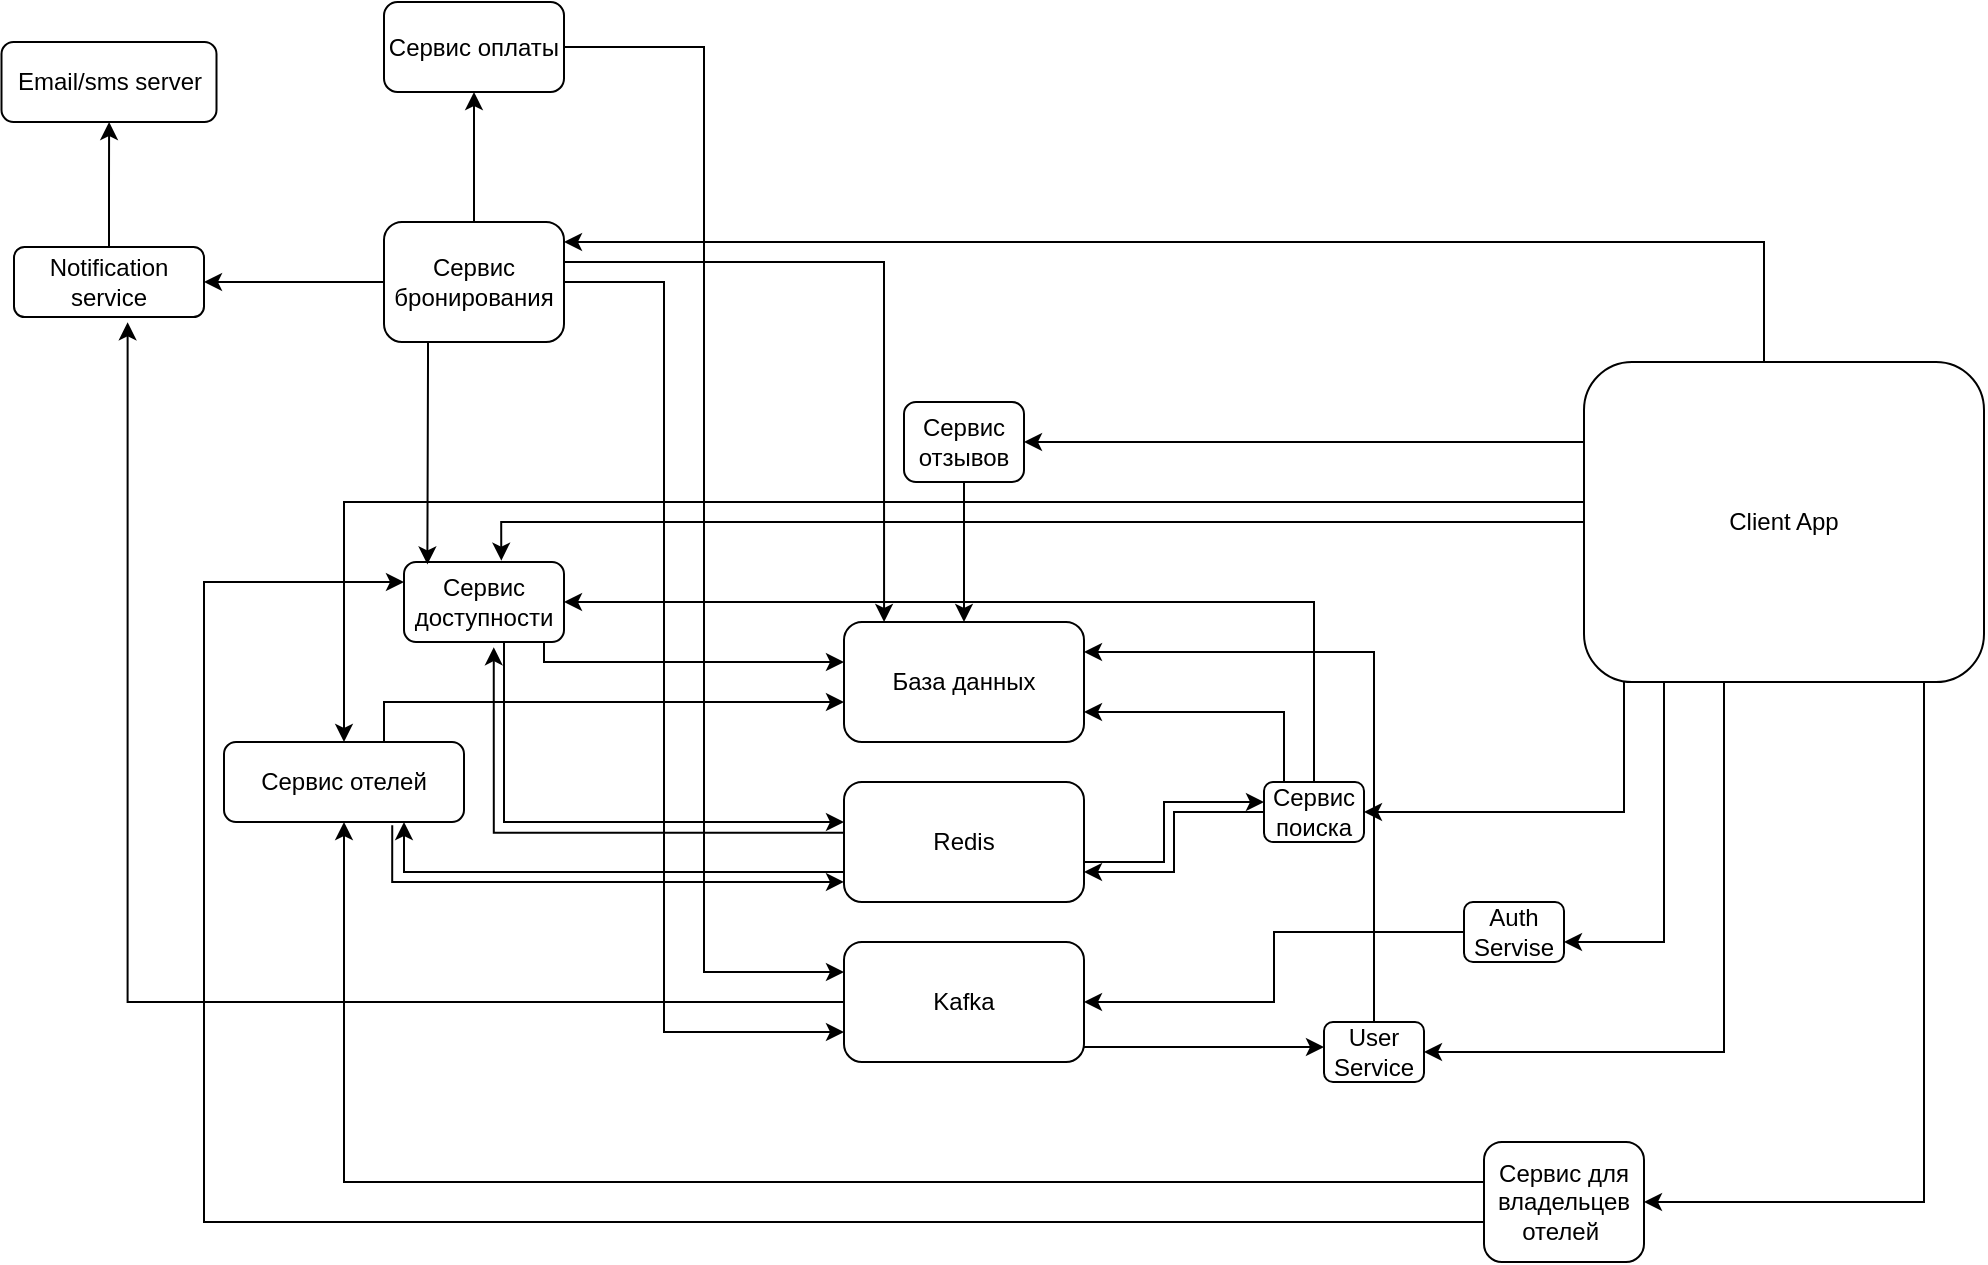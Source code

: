 <mxfile version="28.1.1">
  <diagram name="Страница — 1" id="a3htKkgv7QWmoJuDZnd7">
    <mxGraphModel dx="2318" dy="1894" grid="1" gridSize="10" guides="1" tooltips="1" connect="1" arrows="1" fold="1" page="1" pageScale="1" pageWidth="827" pageHeight="1169" math="0" shadow="0">
      <root>
        <mxCell id="0" />
        <mxCell id="1" parent="0" />
        <mxCell id="G-7UsdKwg1Rleg6v27qU-10" value="" style="edgeStyle=orthogonalEdgeStyle;rounded=0;orthogonalLoop=1;jettySize=auto;html=1;" parent="1" source="G-7UsdKwg1Rleg6v27qU-1" target="G-7UsdKwg1Rleg6v27qU-9" edge="1">
          <mxGeometry relative="1" as="geometry">
            <Array as="points">
              <mxPoint x="110" y="-60" />
            </Array>
          </mxGeometry>
        </mxCell>
        <mxCell id="G-7UsdKwg1Rleg6v27qU-12" value="" style="edgeStyle=orthogonalEdgeStyle;rounded=0;orthogonalLoop=1;jettySize=auto;html=1;" parent="1" source="G-7UsdKwg1Rleg6v27qU-1" target="G-7UsdKwg1Rleg6v27qU-11" edge="1">
          <mxGeometry relative="1" as="geometry">
            <Array as="points">
              <mxPoint x="40" y="225" />
            </Array>
          </mxGeometry>
        </mxCell>
        <mxCell id="G-7UsdKwg1Rleg6v27qU-14" value="" style="edgeStyle=orthogonalEdgeStyle;rounded=0;orthogonalLoop=1;jettySize=auto;html=1;" parent="1" source="G-7UsdKwg1Rleg6v27qU-1" target="G-7UsdKwg1Rleg6v27qU-13" edge="1">
          <mxGeometry relative="1" as="geometry">
            <Array as="points">
              <mxPoint x="60" y="290" />
            </Array>
          </mxGeometry>
        </mxCell>
        <mxCell id="G-7UsdKwg1Rleg6v27qU-23" value="" style="edgeStyle=orthogonalEdgeStyle;rounded=0;orthogonalLoop=1;jettySize=auto;html=1;" parent="1" source="G-7UsdKwg1Rleg6v27qU-1" target="G-7UsdKwg1Rleg6v27qU-22" edge="1">
          <mxGeometry relative="1" as="geometry">
            <Array as="points">
              <mxPoint x="90" y="220" />
              <mxPoint x="90" y="220" />
            </Array>
          </mxGeometry>
        </mxCell>
        <mxCell id="G-7UsdKwg1Rleg6v27qU-29" value="" style="edgeStyle=orthogonalEdgeStyle;rounded=0;orthogonalLoop=1;jettySize=auto;html=1;" parent="1" source="G-7UsdKwg1Rleg6v27qU-1" target="G-7UsdKwg1Rleg6v27qU-28" edge="1">
          <mxGeometry relative="1" as="geometry">
            <Array as="points">
              <mxPoint x="190" y="420" />
            </Array>
          </mxGeometry>
        </mxCell>
        <mxCell id="G-7UsdKwg1Rleg6v27qU-46" value="" style="edgeStyle=orthogonalEdgeStyle;rounded=0;orthogonalLoop=1;jettySize=auto;html=1;" parent="1" source="G-7UsdKwg1Rleg6v27qU-1" target="G-7UsdKwg1Rleg6v27qU-45" edge="1">
          <mxGeometry relative="1" as="geometry">
            <Array as="points">
              <mxPoint x="-600" y="70" />
            </Array>
          </mxGeometry>
        </mxCell>
        <mxCell id="G-7UsdKwg1Rleg6v27qU-63" value="" style="edgeStyle=orthogonalEdgeStyle;rounded=0;orthogonalLoop=1;jettySize=auto;html=1;exitX=0;exitY=0.25;exitDx=0;exitDy=0;" parent="1" source="G-7UsdKwg1Rleg6v27qU-1" target="G-7UsdKwg1Rleg6v27qU-62" edge="1">
          <mxGeometry relative="1" as="geometry" />
        </mxCell>
        <mxCell id="G-7UsdKwg1Rleg6v27qU-1" value="Client App" style="rounded=1;whiteSpace=wrap;html=1;" parent="1" vertex="1">
          <mxGeometry x="20" width="200" height="160" as="geometry" />
        </mxCell>
        <mxCell id="G-7UsdKwg1Rleg6v27qU-74" value="" style="edgeStyle=orthogonalEdgeStyle;rounded=0;orthogonalLoop=1;jettySize=auto;html=1;" parent="1" source="G-7UsdKwg1Rleg6v27qU-9" target="G-7UsdKwg1Rleg6v27qU-73" edge="1">
          <mxGeometry relative="1" as="geometry" />
        </mxCell>
        <mxCell id="G-7UsdKwg1Rleg6v27qU-78" value="" style="edgeStyle=orthogonalEdgeStyle;rounded=0;orthogonalLoop=1;jettySize=auto;html=1;" parent="1" source="G-7UsdKwg1Rleg6v27qU-9" target="G-7UsdKwg1Rleg6v27qU-77" edge="1">
          <mxGeometry relative="1" as="geometry">
            <Array as="points">
              <mxPoint x="-610" y="-40" />
              <mxPoint x="-610" y="-40" />
            </Array>
          </mxGeometry>
        </mxCell>
        <mxCell id="G-7UsdKwg1Rleg6v27qU-87" style="edgeStyle=orthogonalEdgeStyle;rounded=0;orthogonalLoop=1;jettySize=auto;html=1;entryX=0;entryY=0.75;entryDx=0;entryDy=0;" parent="1" source="G-7UsdKwg1Rleg6v27qU-9" target="G-7UsdKwg1Rleg6v27qU-33" edge="1">
          <mxGeometry relative="1" as="geometry">
            <Array as="points">
              <mxPoint x="-440" y="-40" />
              <mxPoint x="-440" y="335" />
            </Array>
          </mxGeometry>
        </mxCell>
        <mxCell id="G-7UsdKwg1Rleg6v27qU-9" value="Сервис бронирования" style="rounded=1;whiteSpace=wrap;html=1;" parent="1" vertex="1">
          <mxGeometry x="-580" y="-70" width="90" height="60" as="geometry" />
        </mxCell>
        <mxCell id="G-7UsdKwg1Rleg6v27qU-65" style="edgeStyle=orthogonalEdgeStyle;rounded=0;orthogonalLoop=1;jettySize=auto;html=1;entryX=1;entryY=0.75;entryDx=0;entryDy=0;" parent="1" source="G-7UsdKwg1Rleg6v27qU-11" target="G-7UsdKwg1Rleg6v27qU-54" edge="1">
          <mxGeometry relative="1" as="geometry" />
        </mxCell>
        <mxCell id="G-7UsdKwg1Rleg6v27qU-67" style="edgeStyle=orthogonalEdgeStyle;rounded=0;orthogonalLoop=1;jettySize=auto;html=1;entryX=1;entryY=0.75;entryDx=0;entryDy=0;" parent="1" source="G-7UsdKwg1Rleg6v27qU-11" target="G-7UsdKwg1Rleg6v27qU-49" edge="1">
          <mxGeometry relative="1" as="geometry">
            <Array as="points">
              <mxPoint x="-130" y="175" />
            </Array>
          </mxGeometry>
        </mxCell>
        <mxCell id="G-7UsdKwg1Rleg6v27qU-68" style="edgeStyle=orthogonalEdgeStyle;rounded=0;orthogonalLoop=1;jettySize=auto;html=1;entryX=1;entryY=0.5;entryDx=0;entryDy=0;" parent="1" source="G-7UsdKwg1Rleg6v27qU-11" target="G-7UsdKwg1Rleg6v27qU-51" edge="1">
          <mxGeometry relative="1" as="geometry">
            <Array as="points">
              <mxPoint x="-115" y="120" />
            </Array>
          </mxGeometry>
        </mxCell>
        <mxCell id="G-7UsdKwg1Rleg6v27qU-11" value="Сервис поиска" style="whiteSpace=wrap;html=1;rounded=1;" parent="1" vertex="1">
          <mxGeometry x="-140" y="210" width="50" height="30" as="geometry" />
        </mxCell>
        <mxCell id="G-7UsdKwg1Rleg6v27qU-34" value="" style="edgeStyle=orthogonalEdgeStyle;rounded=0;orthogonalLoop=1;jettySize=auto;html=1;" parent="1" source="G-7UsdKwg1Rleg6v27qU-13" target="G-7UsdKwg1Rleg6v27qU-33" edge="1">
          <mxGeometry relative="1" as="geometry" />
        </mxCell>
        <mxCell id="G-7UsdKwg1Rleg6v27qU-13" value="Auth Servise" style="whiteSpace=wrap;html=1;rounded=1;" parent="1" vertex="1">
          <mxGeometry x="-40" y="270" width="50" height="30" as="geometry" />
        </mxCell>
        <mxCell id="G-7UsdKwg1Rleg6v27qU-85" style="edgeStyle=orthogonalEdgeStyle;rounded=0;orthogonalLoop=1;jettySize=auto;html=1;entryX=1;entryY=0.25;entryDx=0;entryDy=0;" parent="1" source="G-7UsdKwg1Rleg6v27qU-22" target="G-7UsdKwg1Rleg6v27qU-49" edge="1">
          <mxGeometry relative="1" as="geometry">
            <Array as="points">
              <mxPoint x="-85" y="145" />
            </Array>
          </mxGeometry>
        </mxCell>
        <mxCell id="G-7UsdKwg1Rleg6v27qU-22" value="User Service" style="whiteSpace=wrap;html=1;rounded=1;" parent="1" vertex="1">
          <mxGeometry x="-110" y="330" width="50" height="30" as="geometry" />
        </mxCell>
        <mxCell id="G-7UsdKwg1Rleg6v27qU-84" style="edgeStyle=orthogonalEdgeStyle;rounded=0;orthogonalLoop=1;jettySize=auto;html=1;entryX=0.5;entryY=1;entryDx=0;entryDy=0;" parent="1" source="G-7UsdKwg1Rleg6v27qU-28" target="G-7UsdKwg1Rleg6v27qU-45" edge="1">
          <mxGeometry relative="1" as="geometry">
            <Array as="points">
              <mxPoint x="-600" y="410" />
            </Array>
          </mxGeometry>
        </mxCell>
        <mxCell id="0ggNCePp_IFXfSEIuwgV-1" style="edgeStyle=orthogonalEdgeStyle;rounded=0;orthogonalLoop=1;jettySize=auto;html=1;entryX=0;entryY=0.25;entryDx=0;entryDy=0;" edge="1" parent="1" source="G-7UsdKwg1Rleg6v27qU-28" target="G-7UsdKwg1Rleg6v27qU-51">
          <mxGeometry relative="1" as="geometry">
            <Array as="points">
              <mxPoint x="-670" y="430" />
              <mxPoint x="-670" y="110" />
            </Array>
          </mxGeometry>
        </mxCell>
        <mxCell id="G-7UsdKwg1Rleg6v27qU-28" value="Сервис для владельцев отелей&amp;nbsp;" style="whiteSpace=wrap;html=1;rounded=1;" parent="1" vertex="1">
          <mxGeometry x="-30" y="390" width="80" height="60" as="geometry" />
        </mxCell>
        <mxCell id="G-7UsdKwg1Rleg6v27qU-44" style="edgeStyle=orthogonalEdgeStyle;rounded=0;orthogonalLoop=1;jettySize=auto;html=1;entryX=0;entryY=0.75;entryDx=0;entryDy=0;" parent="1" edge="1">
          <mxGeometry relative="1" as="geometry">
            <mxPoint x="-250" y="340" as="sourcePoint" />
            <mxPoint x="-110" y="342.5" as="targetPoint" />
            <Array as="points">
              <mxPoint x="-250" y="342" />
            </Array>
          </mxGeometry>
        </mxCell>
        <mxCell id="G-7UsdKwg1Rleg6v27qU-33" value="Kafka" style="whiteSpace=wrap;html=1;rounded=1;" parent="1" vertex="1">
          <mxGeometry x="-350" y="290" width="120" height="60" as="geometry" />
        </mxCell>
        <mxCell id="G-7UsdKwg1Rleg6v27qU-50" value="" style="edgeStyle=orthogonalEdgeStyle;rounded=0;orthogonalLoop=1;jettySize=auto;html=1;" parent="1" source="G-7UsdKwg1Rleg6v27qU-45" target="G-7UsdKwg1Rleg6v27qU-49" edge="1">
          <mxGeometry relative="1" as="geometry">
            <Array as="points">
              <mxPoint x="-580" y="170" />
            </Array>
          </mxGeometry>
        </mxCell>
        <mxCell id="G-7UsdKwg1Rleg6v27qU-45" value="Сервис отелей" style="whiteSpace=wrap;html=1;rounded=1;" parent="1" vertex="1">
          <mxGeometry x="-660" y="190" width="120" height="40" as="geometry" />
        </mxCell>
        <mxCell id="G-7UsdKwg1Rleg6v27qU-49" value="База данных" style="whiteSpace=wrap;html=1;rounded=1;" parent="1" vertex="1">
          <mxGeometry x="-350" y="130" width="120" height="60" as="geometry" />
        </mxCell>
        <mxCell id="G-7UsdKwg1Rleg6v27qU-53" value="" style="edgeStyle=orthogonalEdgeStyle;rounded=0;orthogonalLoop=1;jettySize=auto;html=1;exitX=1;exitY=0.75;exitDx=0;exitDy=0;" parent="1" source="G-7UsdKwg1Rleg6v27qU-51" target="G-7UsdKwg1Rleg6v27qU-49" edge="1">
          <mxGeometry relative="1" as="geometry">
            <Array as="points">
              <mxPoint x="-500" y="130" />
              <mxPoint x="-500" y="150" />
            </Array>
          </mxGeometry>
        </mxCell>
        <mxCell id="G-7UsdKwg1Rleg6v27qU-55" value="" style="edgeStyle=orthogonalEdgeStyle;rounded=0;orthogonalLoop=1;jettySize=auto;html=1;" parent="1" source="G-7UsdKwg1Rleg6v27qU-51" target="G-7UsdKwg1Rleg6v27qU-54" edge="1">
          <mxGeometry relative="1" as="geometry">
            <Array as="points">
              <mxPoint x="-520" y="230" />
            </Array>
          </mxGeometry>
        </mxCell>
        <mxCell id="G-7UsdKwg1Rleg6v27qU-51" value="Сервис доступности" style="whiteSpace=wrap;html=1;rounded=1;" parent="1" vertex="1">
          <mxGeometry x="-570" y="100" width="80" height="40" as="geometry" />
        </mxCell>
        <mxCell id="G-7UsdKwg1Rleg6v27qU-61" style="edgeStyle=orthogonalEdgeStyle;rounded=0;orthogonalLoop=1;jettySize=auto;html=1;exitX=0;exitY=0.75;exitDx=0;exitDy=0;entryX=0.75;entryY=1;entryDx=0;entryDy=0;" parent="1" source="G-7UsdKwg1Rleg6v27qU-54" target="G-7UsdKwg1Rleg6v27qU-45" edge="1">
          <mxGeometry relative="1" as="geometry">
            <Array as="points">
              <mxPoint x="-570" y="255" />
            </Array>
          </mxGeometry>
        </mxCell>
        <mxCell id="G-7UsdKwg1Rleg6v27qU-66" style="edgeStyle=orthogonalEdgeStyle;rounded=0;orthogonalLoop=1;jettySize=auto;html=1;" parent="1" source="G-7UsdKwg1Rleg6v27qU-54" edge="1">
          <mxGeometry relative="1" as="geometry">
            <mxPoint x="-140" y="220" as="targetPoint" />
            <Array as="points">
              <mxPoint x="-190" y="250" />
              <mxPoint x="-190" y="220" />
            </Array>
          </mxGeometry>
        </mxCell>
        <mxCell id="G-7UsdKwg1Rleg6v27qU-54" value="Redis" style="whiteSpace=wrap;html=1;rounded=1;" parent="1" vertex="1">
          <mxGeometry x="-350" y="210" width="120" height="60" as="geometry" />
        </mxCell>
        <mxCell id="G-7UsdKwg1Rleg6v27qU-64" style="edgeStyle=orthogonalEdgeStyle;rounded=0;orthogonalLoop=1;jettySize=auto;html=1;entryX=0.5;entryY=0;entryDx=0;entryDy=0;" parent="1" source="G-7UsdKwg1Rleg6v27qU-62" target="G-7UsdKwg1Rleg6v27qU-49" edge="1">
          <mxGeometry relative="1" as="geometry" />
        </mxCell>
        <mxCell id="G-7UsdKwg1Rleg6v27qU-62" value="Сервис отзывов" style="whiteSpace=wrap;html=1;rounded=1;" parent="1" vertex="1">
          <mxGeometry x="-320" y="20" width="60" height="40" as="geometry" />
        </mxCell>
        <mxCell id="G-7UsdKwg1Rleg6v27qU-69" style="edgeStyle=orthogonalEdgeStyle;rounded=0;orthogonalLoop=1;jettySize=auto;html=1;entryX=0.608;entryY=-0.017;entryDx=0;entryDy=0;entryPerimeter=0;" parent="1" source="G-7UsdKwg1Rleg6v27qU-1" target="G-7UsdKwg1Rleg6v27qU-51" edge="1">
          <mxGeometry relative="1" as="geometry">
            <Array as="points">
              <mxPoint x="-521" y="80" />
            </Array>
          </mxGeometry>
        </mxCell>
        <mxCell id="G-7UsdKwg1Rleg6v27qU-70" style="edgeStyle=orthogonalEdgeStyle;rounded=0;orthogonalLoop=1;jettySize=auto;html=1;entryX=0.561;entryY=1.065;entryDx=0;entryDy=0;entryPerimeter=0;exitX=0.004;exitY=0.423;exitDx=0;exitDy=0;exitPerimeter=0;" parent="1" source="G-7UsdKwg1Rleg6v27qU-54" target="G-7UsdKwg1Rleg6v27qU-51" edge="1">
          <mxGeometry relative="1" as="geometry" />
        </mxCell>
        <mxCell id="G-7UsdKwg1Rleg6v27qU-71" style="edgeStyle=orthogonalEdgeStyle;rounded=0;orthogonalLoop=1;jettySize=auto;html=1;entryX=0;entryY=0.833;entryDx=0;entryDy=0;entryPerimeter=0;exitX=0.701;exitY=1.041;exitDx=0;exitDy=0;exitPerimeter=0;" parent="1" source="G-7UsdKwg1Rleg6v27qU-45" target="G-7UsdKwg1Rleg6v27qU-54" edge="1">
          <mxGeometry relative="1" as="geometry">
            <Array as="points">
              <mxPoint x="-576" y="260" />
            </Array>
          </mxGeometry>
        </mxCell>
        <mxCell id="G-7UsdKwg1Rleg6v27qU-72" style="edgeStyle=orthogonalEdgeStyle;rounded=0;orthogonalLoop=1;jettySize=auto;html=1;entryX=0.146;entryY=0.03;entryDx=0;entryDy=0;entryPerimeter=0;" parent="1" source="G-7UsdKwg1Rleg6v27qU-9" target="G-7UsdKwg1Rleg6v27qU-51" edge="1">
          <mxGeometry relative="1" as="geometry">
            <Array as="points">
              <mxPoint x="-558" />
              <mxPoint x="-558" />
            </Array>
          </mxGeometry>
        </mxCell>
        <mxCell id="G-7UsdKwg1Rleg6v27qU-73" value="Сервис оплаты" style="whiteSpace=wrap;html=1;rounded=1;" parent="1" vertex="1">
          <mxGeometry x="-580" y="-180" width="90" height="45" as="geometry" />
        </mxCell>
        <mxCell id="G-7UsdKwg1Rleg6v27qU-75" style="edgeStyle=orthogonalEdgeStyle;rounded=0;orthogonalLoop=1;jettySize=auto;html=1;entryX=0.167;entryY=0;entryDx=0;entryDy=0;entryPerimeter=0;" parent="1" source="G-7UsdKwg1Rleg6v27qU-9" target="G-7UsdKwg1Rleg6v27qU-49" edge="1">
          <mxGeometry relative="1" as="geometry">
            <Array as="points">
              <mxPoint x="-330" y="-50" />
            </Array>
          </mxGeometry>
        </mxCell>
        <mxCell id="G-7UsdKwg1Rleg6v27qU-81" value="" style="edgeStyle=orthogonalEdgeStyle;rounded=0;orthogonalLoop=1;jettySize=auto;html=1;" parent="1" source="G-7UsdKwg1Rleg6v27qU-77" target="G-7UsdKwg1Rleg6v27qU-80" edge="1">
          <mxGeometry relative="1" as="geometry" />
        </mxCell>
        <mxCell id="G-7UsdKwg1Rleg6v27qU-77" value="Notification service" style="whiteSpace=wrap;html=1;rounded=1;" parent="1" vertex="1">
          <mxGeometry x="-765" y="-57.5" width="95" height="35" as="geometry" />
        </mxCell>
        <mxCell id="G-7UsdKwg1Rleg6v27qU-80" value="Email/sms server" style="whiteSpace=wrap;html=1;rounded=1;" parent="1" vertex="1">
          <mxGeometry x="-771.25" y="-160" width="107.5" height="40" as="geometry" />
        </mxCell>
        <mxCell id="G-7UsdKwg1Rleg6v27qU-82" style="edgeStyle=orthogonalEdgeStyle;rounded=0;orthogonalLoop=1;jettySize=auto;html=1;entryX=0;entryY=0.25;entryDx=0;entryDy=0;" parent="1" source="G-7UsdKwg1Rleg6v27qU-73" target="G-7UsdKwg1Rleg6v27qU-33" edge="1">
          <mxGeometry relative="1" as="geometry" />
        </mxCell>
        <mxCell id="G-7UsdKwg1Rleg6v27qU-83" style="edgeStyle=orthogonalEdgeStyle;rounded=0;orthogonalLoop=1;jettySize=auto;html=1;entryX=0.598;entryY=1.076;entryDx=0;entryDy=0;entryPerimeter=0;" parent="1" source="G-7UsdKwg1Rleg6v27qU-33" target="G-7UsdKwg1Rleg6v27qU-77" edge="1">
          <mxGeometry relative="1" as="geometry" />
        </mxCell>
      </root>
    </mxGraphModel>
  </diagram>
</mxfile>
